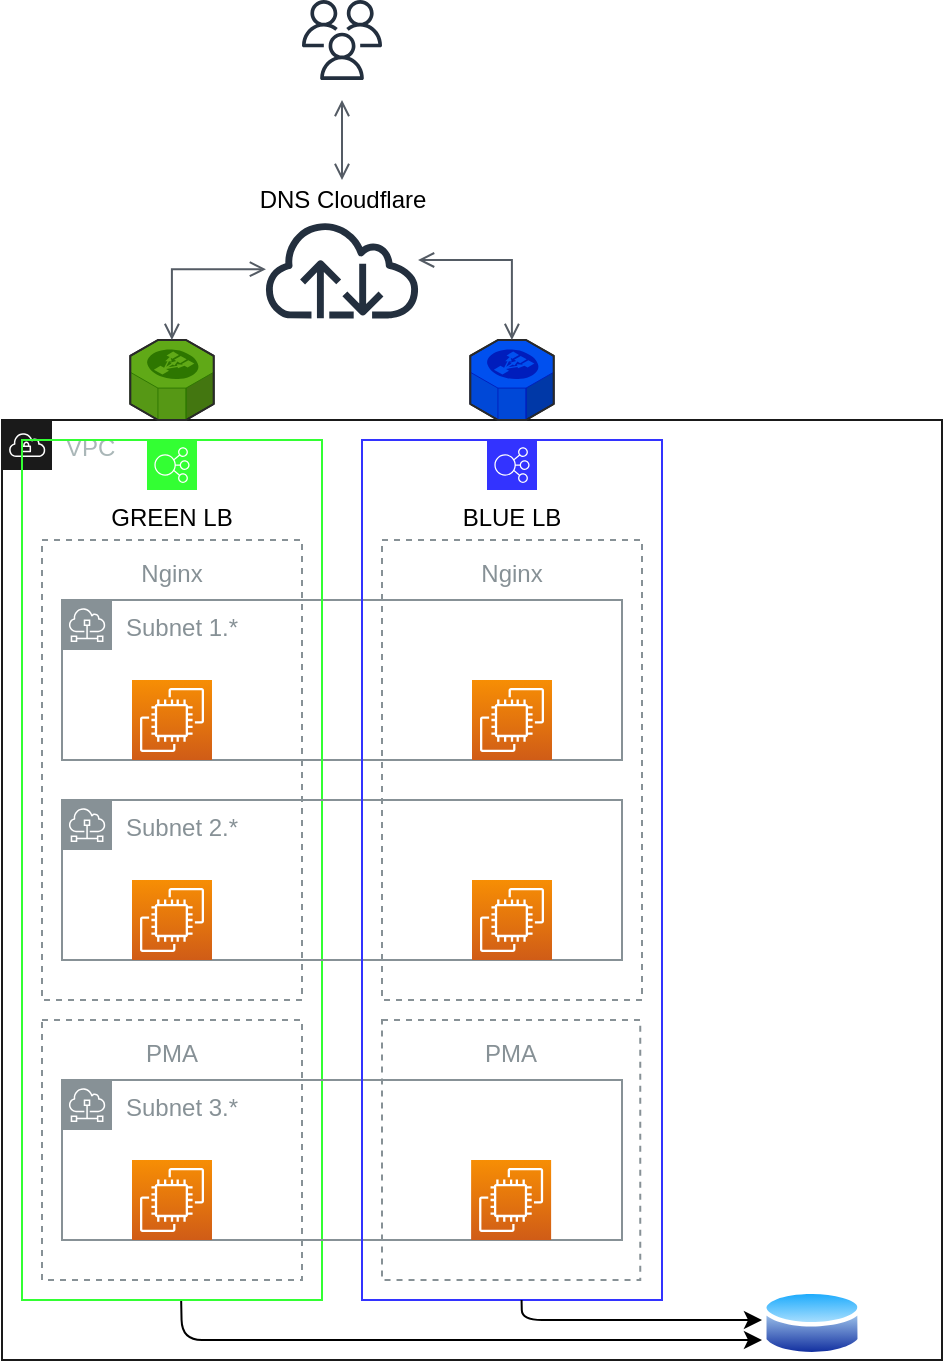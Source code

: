 <mxfile version="15.8.7" type="device"><diagram id="AItmDXGy2Lvs5Tl_apkD" name="Page-1"><mxGraphModel dx="1104" dy="1787" grid="1" gridSize="10" guides="1" tooltips="1" connect="1" arrows="1" fold="1" page="1" pageScale="1" pageWidth="850" pageHeight="1100" background="#ffffff" math="0" shadow="0"><root><mxCell id="0"/><mxCell id="1" parent="0"/><mxCell id="48" value="Nginx&lt;br&gt;" style="outlineConnect=0;gradientColor=none;html=1;whiteSpace=wrap;fontSize=12;fontStyle=0;strokeColor=#879196;fillColor=none;verticalAlign=top;align=center;fontColor=#879196;dashed=1;spacingTop=3;" parent="1" vertex="1"><mxGeometry x="30" y="-10" width="130" height="230" as="geometry"/></mxCell><mxCell id="47" value="Subnet 1.*" style="outlineConnect=0;gradientColor=none;html=1;whiteSpace=wrap;fontSize=12;fontStyle=0;shape=mxgraph.aws4.group;grIcon=mxgraph.aws4.group_subnet;strokeColor=#879196;fillColor=none;verticalAlign=top;align=left;spacingLeft=30;fontColor=#879196;dashed=0;" parent="1" vertex="1"><mxGeometry x="40" y="20" width="280" height="80" as="geometry"/></mxCell><mxCell id="62" value="Nginx&lt;br&gt;" style="outlineConnect=0;gradientColor=none;html=1;whiteSpace=wrap;fontSize=12;fontStyle=0;strokeColor=#879196;fillColor=none;verticalAlign=top;align=center;fontColor=#879196;dashed=1;spacingTop=3;" parent="1" vertex="1"><mxGeometry x="200" y="-10" width="130" height="230" as="geometry"/></mxCell><mxCell id="19" value="VPC" style="points=[[0,0],[0.25,0],[0.5,0],[0.75,0],[1,0],[1,0.25],[1,0.5],[1,0.75],[1,1],[0.75,1],[0.5,1],[0.25,1],[0,1],[0,0.75],[0,0.5],[0,0.25]];outlineConnect=0;gradientColor=none;html=1;whiteSpace=wrap;fontSize=12;fontStyle=0;shape=mxgraph.aws4.group;grIcon=mxgraph.aws4.group_vpc;verticalAlign=top;align=left;spacingLeft=30;fontColor=#AAB7B8;dashed=0;fillColor=none;strokeColor=#1A1A1A;" parent="1" vertex="1"><mxGeometry x="10" y="-70" width="470" height="470" as="geometry"/></mxCell><mxCell id="69" style="edgeStyle=none;html=1;fontColor=#000000;strokeColor=#000000;" parent="1" source="45" edge="1"><mxGeometry relative="1" as="geometry"><mxPoint x="390" y="390" as="targetPoint"/><mxPoint x="70" y="420" as="sourcePoint"/><Array as="points"><mxPoint x="100" y="390"/><mxPoint x="240" y="390"/></Array></mxGeometry></mxCell><mxCell id="45" value="GREEN LB" style="outlineConnect=0;html=1;whiteSpace=wrap;fontSize=12;fontStyle=0;shape=mxgraph.aws4.groupCenter;grIcon=mxgraph.aws4.group_elastic_load_balancing;grStroke=1;verticalAlign=top;align=center;dashed=0;spacingTop=25;fillColor=none;strokeColor=#33FF33;fontColor=#000000;" parent="1" vertex="1"><mxGeometry x="20" y="-60" width="150" height="430" as="geometry"/></mxCell><mxCell id="56" value="PMA" style="outlineConnect=0;gradientColor=none;html=1;whiteSpace=wrap;fontSize=12;fontStyle=0;strokeColor=#879196;fillColor=none;verticalAlign=top;align=center;fontColor=#879196;dashed=1;spacingTop=3;" parent="1" vertex="1"><mxGeometry x="30" y="230" width="130" height="130" as="geometry"/></mxCell><mxCell id="63" value="PMA" style="outlineConnect=0;gradientColor=none;html=1;whiteSpace=wrap;fontSize=12;fontStyle=0;strokeColor=#879196;fillColor=none;verticalAlign=top;align=center;fontColor=#879196;dashed=1;spacingTop=3;" parent="1" vertex="1"><mxGeometry x="200" y="230" width="129.13" height="130" as="geometry"/></mxCell><mxCell id="55" value="Subnet 3.*&lt;br&gt;" style="outlineConnect=0;gradientColor=none;html=1;whiteSpace=wrap;fontSize=12;fontStyle=0;shape=mxgraph.aws4.group;grIcon=mxgraph.aws4.group_subnet;strokeColor=#879196;fillColor=none;verticalAlign=top;align=left;spacingLeft=30;fontColor=#879196;dashed=0;" parent="1" vertex="1"><mxGeometry x="40" y="260" width="280" height="80" as="geometry"/></mxCell><mxCell id="10" value="" style="edgeStyle=orthogonalEdgeStyle;html=1;endArrow=open;elbow=vertical;startArrow=open;startFill=0;endFill=0;strokeColor=#545B64;rounded=0;" parent="1" edge="1"><mxGeometry width="100" relative="1" as="geometry"><mxPoint x="180" y="-190" as="sourcePoint"/><mxPoint x="180" y="-230" as="targetPoint"/></mxGeometry></mxCell><mxCell id="11" value="" style="outlineConnect=0;fontColor=#232F3E;gradientColor=none;fillColor=#232F3E;strokeColor=none;dashed=0;verticalLabelPosition=bottom;verticalAlign=top;align=center;html=1;fontSize=12;fontStyle=0;aspect=fixed;pointerEvents=1;shape=mxgraph.aws4.internet;" parent="1" vertex="1"><mxGeometry x="140" y="-170" width="80" height="49.23" as="geometry"/></mxCell><mxCell id="12" value="" style="outlineConnect=0;fontColor=#232F3E;gradientColor=none;fillColor=#232F3E;strokeColor=none;dashed=0;verticalLabelPosition=bottom;verticalAlign=top;align=center;html=1;fontSize=12;fontStyle=0;aspect=fixed;pointerEvents=1;shape=mxgraph.aws4.users;" parent="1" vertex="1"><mxGeometry x="160" y="-280" width="40" height="40" as="geometry"/></mxCell><mxCell id="13" value="&lt;font color=&quot;#000000&quot;&gt;DNS Cloudflare&lt;br&gt;&lt;/font&gt;" style="text;html=1;align=center;verticalAlign=middle;resizable=0;points=[];autosize=1;strokeColor=none;" parent="1" vertex="1"><mxGeometry x="130" y="-190" width="100" height="20" as="geometry"/></mxCell><mxCell id="14" value="" style="verticalLabelPosition=bottom;html=1;verticalAlign=top;strokeWidth=1;align=center;outlineConnect=0;dashed=0;outlineConnect=0;shape=mxgraph.aws3d.elasticLoadBalancing;fillColor=#60a917;strokeColor=#2D7600;aspect=fixed;direction=east;fontColor=#ffffff;" parent="1" vertex="1"><mxGeometry x="74.13" y="-110" width="41.74" height="40" as="geometry"/></mxCell><mxCell id="15" value="" style="edgeStyle=orthogonalEdgeStyle;html=1;endArrow=open;elbow=vertical;startArrow=open;startFill=0;endFill=0;strokeColor=#545B64;rounded=0;" parent="1" source="11" target="14" edge="1"><mxGeometry width="100" relative="1" as="geometry"><mxPoint x="360" y="310" as="sourcePoint"/><mxPoint x="160" y="-150" as="targetPoint"/></mxGeometry></mxCell><mxCell id="22" value="" style="aspect=fixed;perimeter=ellipsePerimeter;html=1;align=center;shadow=0;dashed=0;spacingTop=3;image;image=img/lib/active_directory/database.svg;" parent="1" vertex="1"><mxGeometry x="390" y="363" width="50" height="37" as="geometry"/></mxCell><mxCell id="16" value="" style="verticalLabelPosition=bottom;html=1;verticalAlign=top;strokeWidth=1;align=center;outlineConnect=0;dashed=0;outlineConnect=0;shape=mxgraph.aws3d.elasticLoadBalancing;fillColor=#0050ef;strokeColor=#001DBC;aspect=fixed;direction=east;fontColor=#ffffff;" parent="1" vertex="1"><mxGeometry x="244.13" y="-110" width="41.74" height="40" as="geometry"/></mxCell><mxCell id="39" value="" style="points=[[0,0,0],[0.25,0,0],[0.5,0,0],[0.75,0,0],[1,0,0],[0,1,0],[0.25,1,0],[0.5,1,0],[0.75,1,0],[1,1,0],[0,0.25,0],[0,0.5,0],[0,0.75,0],[1,0.25,0],[1,0.5,0],[1,0.75,0]];outlineConnect=0;fontColor=#232F3E;gradientColor=#F78E04;gradientDirection=north;fillColor=#D05C17;strokeColor=#ffffff;dashed=0;verticalLabelPosition=bottom;verticalAlign=top;align=center;html=1;fontSize=12;fontStyle=0;aspect=fixed;shape=mxgraph.aws4.resourceIcon;resIcon=mxgraph.aws4.ec2;" parent="1" vertex="1"><mxGeometry x="75" y="60" width="40" height="40" as="geometry"/></mxCell><mxCell id="46" value="Subnet 2.*" style="outlineConnect=0;gradientColor=none;html=1;whiteSpace=wrap;fontSize=12;fontStyle=0;shape=mxgraph.aws4.group;grIcon=mxgraph.aws4.group_subnet;strokeColor=#879196;fillColor=none;verticalAlign=top;align=left;spacingLeft=30;fontColor=#879196;dashed=0;" parent="1" vertex="1"><mxGeometry x="40" y="120" width="280" height="80" as="geometry"/></mxCell><mxCell id="33" value="" style="points=[[0,0,0],[0.25,0,0],[0.5,0,0],[0.75,0,0],[1,0,0],[0,1,0],[0.25,1,0],[0.5,1,0],[0.75,1,0],[1,1,0],[0,0.25,0],[0,0.5,0],[0,0.75,0],[1,0.25,0],[1,0.5,0],[1,0.75,0]];outlineConnect=0;fontColor=#232F3E;gradientColor=#F78E04;gradientDirection=north;fillColor=#D05C17;strokeColor=#ffffff;dashed=0;verticalLabelPosition=bottom;verticalAlign=top;align=center;html=1;fontSize=12;fontStyle=0;aspect=fixed;shape=mxgraph.aws4.resourceIcon;resIcon=mxgraph.aws4.ec2;" parent="1" vertex="1"><mxGeometry x="75" y="160" width="40" height="40" as="geometry"/></mxCell><mxCell id="58" value="BLUE LB" style="outlineConnect=0;html=1;whiteSpace=wrap;fontSize=12;fontStyle=0;shape=mxgraph.aws4.groupCenter;grIcon=mxgraph.aws4.group_elastic_load_balancing;grStroke=1;verticalAlign=top;align=center;dashed=0;spacingTop=25;fillColor=none;strokeColor=#3333FF;fontColor=#000000;" parent="1" vertex="1"><mxGeometry x="190" y="-60" width="150" height="430" as="geometry"/></mxCell><mxCell id="59" value="" style="points=[[0,0,0],[0.25,0,0],[0.5,0,0],[0.75,0,0],[1,0,0],[0,1,0],[0.25,1,0],[0.5,1,0],[0.75,1,0],[1,1,0],[0,0.25,0],[0,0.5,0],[0,0.75,0],[1,0.25,0],[1,0.5,0],[1,0.75,0]];outlineConnect=0;fontColor=#232F3E;gradientColor=#F78E04;gradientDirection=north;fillColor=#D05C17;strokeColor=#ffffff;dashed=0;verticalLabelPosition=bottom;verticalAlign=top;align=center;html=1;fontSize=12;fontStyle=0;aspect=fixed;shape=mxgraph.aws4.resourceIcon;resIcon=mxgraph.aws4.ec2;" parent="1" vertex="1"><mxGeometry x="245.0" y="60" width="40" height="40" as="geometry"/></mxCell><mxCell id="60" value="" style="points=[[0,0,0],[0.25,0,0],[0.5,0,0],[0.75,0,0],[1,0,0],[0,1,0],[0.25,1,0],[0.5,1,0],[0.75,1,0],[1,1,0],[0,0.25,0],[0,0.5,0],[0,0.75,0],[1,0.25,0],[1,0.5,0],[1,0.75,0]];outlineConnect=0;fontColor=#232F3E;gradientColor=#F78E04;gradientDirection=north;fillColor=#D05C17;strokeColor=#ffffff;dashed=0;verticalLabelPosition=bottom;verticalAlign=top;align=center;html=1;fontSize=12;fontStyle=0;aspect=fixed;shape=mxgraph.aws4.resourceIcon;resIcon=mxgraph.aws4.ec2;" parent="1" vertex="1"><mxGeometry x="245" y="160" width="40" height="40" as="geometry"/></mxCell><mxCell id="54" value="" style="points=[[0,0,0],[0.25,0,0],[0.5,0,0],[0.75,0,0],[1,0,0],[0,1,0],[0.25,1,0],[0.5,1,0],[0.75,1,0],[1,1,0],[0,0.25,0],[0,0.5,0],[0,0.75,0],[1,0.25,0],[1,0.5,0],[1,0.75,0]];outlineConnect=0;fontColor=#232F3E;gradientColor=#F78E04;gradientDirection=north;fillColor=#D05C17;strokeColor=#ffffff;dashed=0;verticalLabelPosition=bottom;verticalAlign=top;align=center;html=1;fontSize=12;fontStyle=0;aspect=fixed;shape=mxgraph.aws4.resourceIcon;resIcon=mxgraph.aws4.ec2;" parent="1" vertex="1"><mxGeometry x="75.001" y="300" width="40" height="40" as="geometry"/></mxCell><mxCell id="61" value="" style="points=[[0,0,0],[0.25,0,0],[0.5,0,0],[0.75,0,0],[1,0,0],[0,1,0],[0.25,1,0],[0.5,1,0],[0.75,1,0],[1,1,0],[0,0.25,0],[0,0.5,0],[0,0.75,0],[1,0.25,0],[1,0.5,0],[1,0.75,0]];outlineConnect=0;fontColor=#232F3E;gradientColor=#F78E04;gradientDirection=north;fillColor=#D05C17;strokeColor=#ffffff;dashed=0;verticalLabelPosition=bottom;verticalAlign=top;align=center;html=1;fontSize=12;fontStyle=0;aspect=fixed;shape=mxgraph.aws4.resourceIcon;resIcon=mxgraph.aws4.ec2;" parent="1" vertex="1"><mxGeometry x="244.561" y="300" width="40" height="40" as="geometry"/></mxCell><mxCell id="65" value="" style="edgeStyle=orthogonalEdgeStyle;html=1;endArrow=open;elbow=vertical;startArrow=open;startFill=0;endFill=0;strokeColor=#545B64;rounded=0;" parent="1" source="16" target="11" edge="1"><mxGeometry width="100" relative="1" as="geometry"><mxPoint x="260" y="-120" as="sourcePoint"/><mxPoint x="220" y="-140" as="targetPoint"/><Array as="points"><mxPoint x="265" y="-150"/></Array></mxGeometry></mxCell><mxCell id="70" style="edgeStyle=none;html=1;fontColor=#000000;strokeColor=#000000;" parent="1" source="58" edge="1"><mxGeometry relative="1" as="geometry"><mxPoint x="390" y="380" as="targetPoint"/><mxPoint x="245" y="430" as="sourcePoint"/><Array as="points"><mxPoint x="270" y="380"/><mxPoint x="330" y="380"/></Array></mxGeometry></mxCell></root></mxGraphModel></diagram></mxfile>